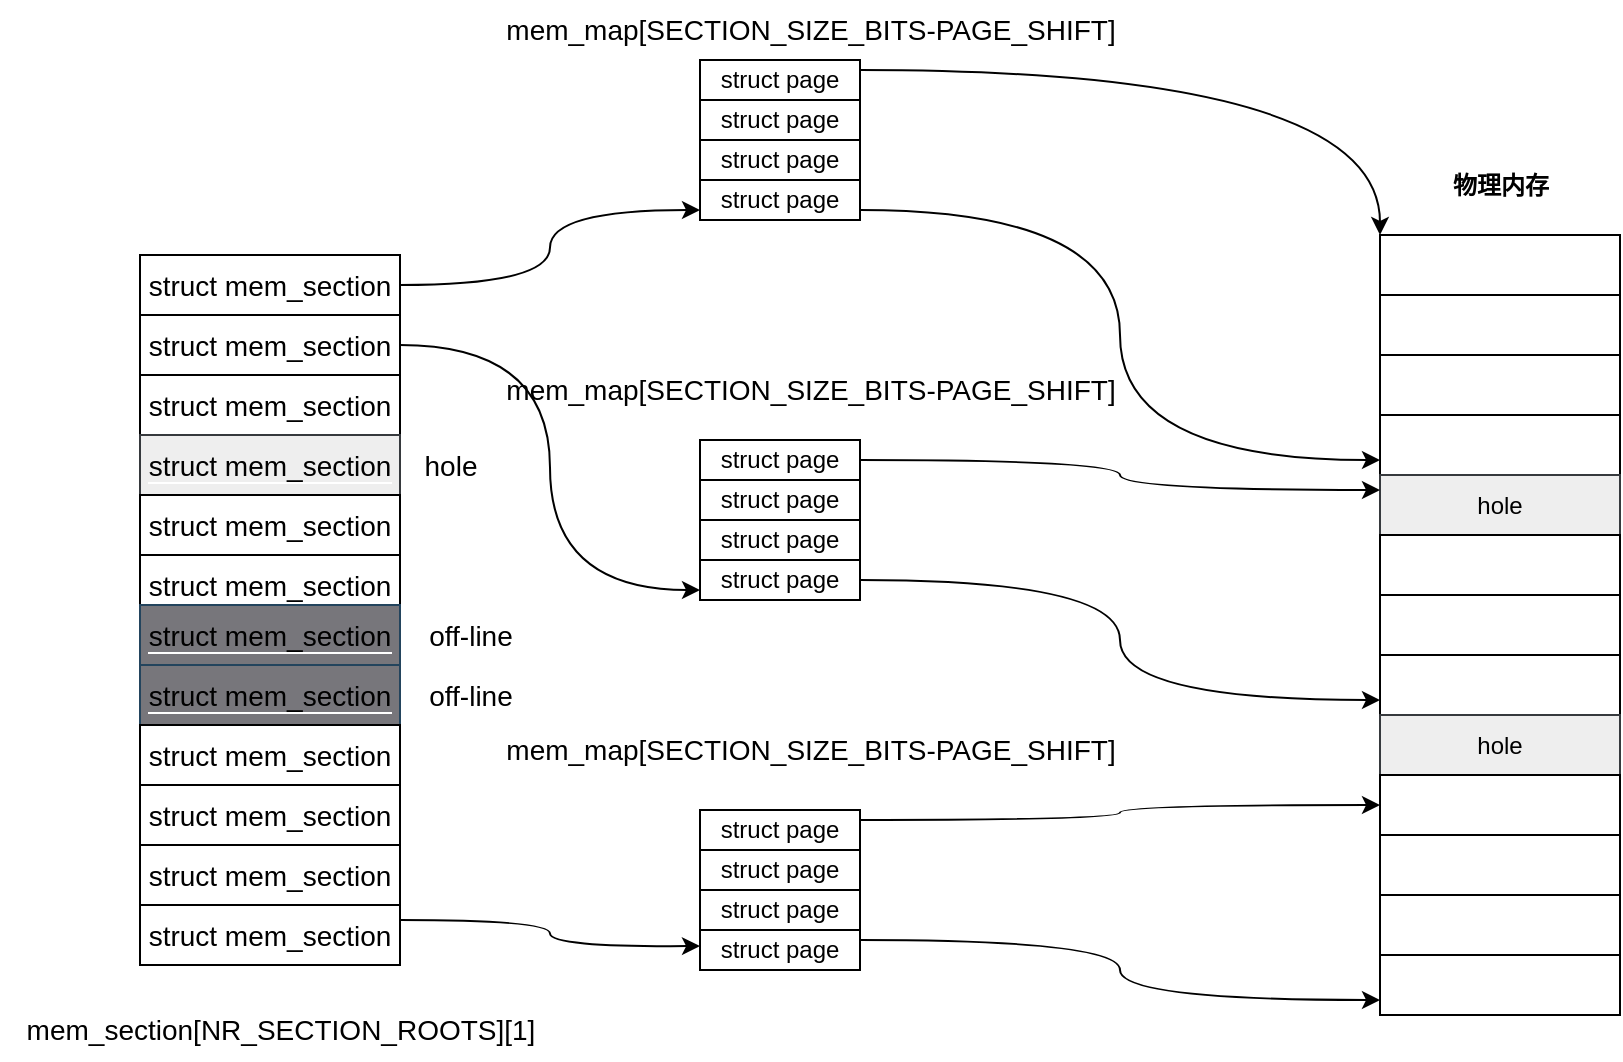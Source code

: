 <mxfile version="21.2.8" type="device">
  <diagram name="Page-1" id="c7558073-3199-34d8-9f00-42111426c3f3">
    <mxGraphModel dx="1946" dy="753" grid="1" gridSize="10" guides="1" tooltips="1" connect="1" arrows="1" fold="1" page="1" pageScale="1" pageWidth="826" pageHeight="1169" background="none" math="0" shadow="0">
      <root>
        <mxCell id="0" />
        <mxCell id="1" parent="0" />
        <mxCell id="8m3beTwyRqIR_tZnSEBx-349" value="" style="rounded=0;whiteSpace=wrap;html=1;labelBackgroundColor=#33FFFF;" parent="1" vertex="1">
          <mxGeometry x="650" y="117.5" width="120" height="30" as="geometry" />
        </mxCell>
        <mxCell id="8m3beTwyRqIR_tZnSEBx-350" value="" style="rounded=0;whiteSpace=wrap;html=1;labelBackgroundColor=#33FFFF;" parent="1" vertex="1">
          <mxGeometry x="650" y="147.5" width="120" height="30" as="geometry" />
        </mxCell>
        <mxCell id="8m3beTwyRqIR_tZnSEBx-351" value="" style="rounded=0;whiteSpace=wrap;html=1;labelBackgroundColor=#33FFFF;" parent="1" vertex="1">
          <mxGeometry x="650" y="177.5" width="120" height="30" as="geometry" />
        </mxCell>
        <mxCell id="8m3beTwyRqIR_tZnSEBx-352" value="" style="rounded=0;whiteSpace=wrap;html=1;labelBackgroundColor=#33FFFF;" parent="1" vertex="1">
          <mxGeometry x="650" y="207.5" width="120" height="30" as="geometry" />
        </mxCell>
        <mxCell id="8m3beTwyRqIR_tZnSEBx-353" value="hole" style="rounded=0;whiteSpace=wrap;html=1;labelBackgroundColor=none;fillColor=#eeeeee;strokeColor=#36393d;" parent="1" vertex="1">
          <mxGeometry x="650" y="237.5" width="120" height="30" as="geometry" />
        </mxCell>
        <mxCell id="8m3beTwyRqIR_tZnSEBx-354" value="" style="rounded=0;whiteSpace=wrap;html=1;labelBackgroundColor=#33FFFF;" parent="1" vertex="1">
          <mxGeometry x="650" y="267.5" width="120" height="30" as="geometry" />
        </mxCell>
        <mxCell id="8m3beTwyRqIR_tZnSEBx-355" value="" style="rounded=0;whiteSpace=wrap;html=1;labelBackgroundColor=#33FFFF;" parent="1" vertex="1">
          <mxGeometry x="650" y="297.5" width="120" height="30" as="geometry" />
        </mxCell>
        <mxCell id="8m3beTwyRqIR_tZnSEBx-356" value="" style="rounded=0;whiteSpace=wrap;html=1;labelBackgroundColor=#33FFFF;" parent="1" vertex="1">
          <mxGeometry x="650" y="327.5" width="120" height="30" as="geometry" />
        </mxCell>
        <mxCell id="8m3beTwyRqIR_tZnSEBx-357" value="hole" style="rounded=0;whiteSpace=wrap;html=1;labelBackgroundColor=#FFFFF;fillColor=#eeeeee;strokeColor=#36393d;" parent="1" vertex="1">
          <mxGeometry x="650" y="357.5" width="120" height="30" as="geometry" />
        </mxCell>
        <mxCell id="8m3beTwyRqIR_tZnSEBx-358" value="" style="rounded=0;whiteSpace=wrap;html=1;labelBackgroundColor=#33FFFF;" parent="1" vertex="1">
          <mxGeometry x="650" y="387.5" width="120" height="30" as="geometry" />
        </mxCell>
        <mxCell id="8m3beTwyRqIR_tZnSEBx-359" value="" style="rounded=0;whiteSpace=wrap;html=1;labelBackgroundColor=#33FFFF;" parent="1" vertex="1">
          <mxGeometry x="650" y="417.5" width="120" height="30" as="geometry" />
        </mxCell>
        <mxCell id="8m3beTwyRqIR_tZnSEBx-360" value="" style="rounded=0;whiteSpace=wrap;html=1;labelBackgroundColor=#33FFFF;" parent="1" vertex="1">
          <mxGeometry x="650" y="447.5" width="120" height="30" as="geometry" />
        </mxCell>
        <mxCell id="8m3beTwyRqIR_tZnSEBx-361" value="&lt;b&gt;物理内存&lt;/b&gt;" style="text;html=1;align=center;verticalAlign=middle;resizable=0;points=[];autosize=1;strokeColor=none;fillColor=none;" parent="1" vertex="1">
          <mxGeometry x="675" y="77.5" width="70" height="30" as="geometry" />
        </mxCell>
        <mxCell id="8m3beTwyRqIR_tZnSEBx-362" value="" style="rounded=0;whiteSpace=wrap;html=1;labelBackgroundColor=#33FFFF;" parent="1" vertex="1">
          <mxGeometry x="650" y="477.5" width="120" height="30" as="geometry" />
        </mxCell>
        <mxCell id="8m3beTwyRqIR_tZnSEBx-363" style="edgeStyle=orthogonalEdgeStyle;curved=1;orthogonalLoop=1;jettySize=auto;html=1;exitX=1;exitY=0.25;exitDx=0;exitDy=0;entryX=0;entryY=0;entryDx=0;entryDy=0;fontSize=14;" parent="1" source="8m3beTwyRqIR_tZnSEBx-364" target="8m3beTwyRqIR_tZnSEBx-349" edge="1">
          <mxGeometry relative="1" as="geometry" />
        </mxCell>
        <mxCell id="8m3beTwyRqIR_tZnSEBx-364" value="&lt;span style=&quot;&quot;&gt;struct page&lt;/span&gt;" style="rounded=0;whiteSpace=wrap;html=1;labelBackgroundColor=#FFFFFF;" parent="1" vertex="1">
          <mxGeometry x="310" y="30" width="80" height="20" as="geometry" />
        </mxCell>
        <mxCell id="8m3beTwyRqIR_tZnSEBx-365" value="&lt;span style=&quot;&quot;&gt;struct page&lt;/span&gt;" style="rounded=0;whiteSpace=wrap;html=1;labelBackgroundColor=none;" parent="1" vertex="1">
          <mxGeometry x="310" y="50" width="80" height="20" as="geometry" />
        </mxCell>
        <mxCell id="8m3beTwyRqIR_tZnSEBx-366" value="&lt;span style=&quot;&quot;&gt;struct page&lt;/span&gt;" style="rounded=0;whiteSpace=wrap;html=1;labelBackgroundColor=#FFFFFF;" parent="1" vertex="1">
          <mxGeometry x="310" y="70" width="80" height="20" as="geometry" />
        </mxCell>
        <mxCell id="8m3beTwyRqIR_tZnSEBx-367" style="edgeStyle=orthogonalEdgeStyle;curved=1;orthogonalLoop=1;jettySize=auto;html=1;exitX=1;exitY=0.75;exitDx=0;exitDy=0;entryX=0;entryY=0.75;entryDx=0;entryDy=0;fontSize=14;" parent="1" source="8m3beTwyRqIR_tZnSEBx-368" target="8m3beTwyRqIR_tZnSEBx-352" edge="1">
          <mxGeometry relative="1" as="geometry" />
        </mxCell>
        <mxCell id="8m3beTwyRqIR_tZnSEBx-368" value="&lt;span style=&quot;&quot;&gt;struct page&lt;/span&gt;" style="rounded=0;whiteSpace=wrap;html=1;labelBackgroundColor=#FFFFFF;" parent="1" vertex="1">
          <mxGeometry x="310" y="90" width="80" height="20" as="geometry" />
        </mxCell>
        <mxCell id="8m3beTwyRqIR_tZnSEBx-369" style="edgeStyle=orthogonalEdgeStyle;curved=1;orthogonalLoop=1;jettySize=auto;html=1;entryX=0;entryY=0.25;entryDx=0;entryDy=0;fontSize=14;" parent="1" source="8m3beTwyRqIR_tZnSEBx-370" target="8m3beTwyRqIR_tZnSEBx-353" edge="1">
          <mxGeometry relative="1" as="geometry" />
        </mxCell>
        <mxCell id="8m3beTwyRqIR_tZnSEBx-370" value="&lt;span style=&quot;&quot;&gt;struct page&lt;/span&gt;" style="rounded=0;whiteSpace=wrap;html=1;labelBackgroundColor=#FFFFFF;" parent="1" vertex="1">
          <mxGeometry x="310" y="220" width="80" height="20" as="geometry" />
        </mxCell>
        <mxCell id="8m3beTwyRqIR_tZnSEBx-371" value="&lt;span style=&quot;&quot;&gt;struct page&lt;/span&gt;" style="rounded=0;whiteSpace=wrap;html=1;labelBackgroundColor=none;" parent="1" vertex="1">
          <mxGeometry x="310" y="240" width="80" height="20" as="geometry" />
        </mxCell>
        <mxCell id="8m3beTwyRqIR_tZnSEBx-372" value="&lt;span style=&quot;&quot;&gt;struct page&lt;/span&gt;" style="rounded=0;whiteSpace=wrap;html=1;labelBackgroundColor=none;" parent="1" vertex="1">
          <mxGeometry x="310" y="260" width="80" height="20" as="geometry" />
        </mxCell>
        <mxCell id="8m3beTwyRqIR_tZnSEBx-373" style="edgeStyle=orthogonalEdgeStyle;curved=1;orthogonalLoop=1;jettySize=auto;html=1;exitX=1;exitY=0.5;exitDx=0;exitDy=0;entryX=0;entryY=0.75;entryDx=0;entryDy=0;fontSize=14;" parent="1" source="8m3beTwyRqIR_tZnSEBx-374" target="8m3beTwyRqIR_tZnSEBx-356" edge="1">
          <mxGeometry relative="1" as="geometry" />
        </mxCell>
        <mxCell id="8m3beTwyRqIR_tZnSEBx-374" value="&lt;span style=&quot;&quot;&gt;struct page&lt;/span&gt;" style="rounded=0;whiteSpace=wrap;html=1;labelBackgroundColor=#FFFFFF;" parent="1" vertex="1">
          <mxGeometry x="310" y="280" width="80" height="20" as="geometry" />
        </mxCell>
        <mxCell id="8m3beTwyRqIR_tZnSEBx-375" style="edgeStyle=orthogonalEdgeStyle;curved=1;orthogonalLoop=1;jettySize=auto;html=1;entryX=0;entryY=0.75;entryDx=0;entryDy=0;fontSize=14;" parent="1" source="8m3beTwyRqIR_tZnSEBx-376" target="8m3beTwyRqIR_tZnSEBx-368" edge="1">
          <mxGeometry relative="1" as="geometry" />
        </mxCell>
        <mxCell id="8m3beTwyRqIR_tZnSEBx-376" value="struct mem_section" style="rounded=0;whiteSpace=wrap;html=1;labelBackgroundColor=#FFFFFF;labelBorderColor=none;fontSize=14;" parent="1" vertex="1">
          <mxGeometry x="30" y="127.5" width="130" height="30" as="geometry" />
        </mxCell>
        <mxCell id="8m3beTwyRqIR_tZnSEBx-377" style="edgeStyle=orthogonalEdgeStyle;curved=1;orthogonalLoop=1;jettySize=auto;html=1;exitX=1;exitY=0.5;exitDx=0;exitDy=0;entryX=0;entryY=0.75;entryDx=0;entryDy=0;fontSize=14;" parent="1" source="8m3beTwyRqIR_tZnSEBx-378" target="8m3beTwyRqIR_tZnSEBx-374" edge="1">
          <mxGeometry relative="1" as="geometry" />
        </mxCell>
        <mxCell id="8m3beTwyRqIR_tZnSEBx-378" value="struct mem_section" style="rounded=0;whiteSpace=wrap;html=1;labelBackgroundColor=#FFFFFF;labelBorderColor=none;fontSize=14;" parent="1" vertex="1">
          <mxGeometry x="30" y="157.5" width="130" height="30" as="geometry" />
        </mxCell>
        <mxCell id="8m3beTwyRqIR_tZnSEBx-379" value="struct mem_section" style="rounded=0;whiteSpace=wrap;html=1;labelBackgroundColor=#FFFFFF;labelBorderColor=none;fontSize=14;" parent="1" vertex="1">
          <mxGeometry x="30" y="187.5" width="130" height="30" as="geometry" />
        </mxCell>
        <mxCell id="8m3beTwyRqIR_tZnSEBx-380" value="&lt;span style=&quot;background-color: rgb(238, 238, 238);&quot;&gt;struct mem_section&lt;/span&gt;" style="rounded=0;whiteSpace=wrap;html=1;labelBackgroundColor=#FFFFFF;labelBorderColor=none;fontSize=14;fillColor=#eeeeee;strokeColor=#36393d;" parent="1" vertex="1">
          <mxGeometry x="30" y="217.5" width="130" height="30" as="geometry" />
        </mxCell>
        <mxCell id="8m3beTwyRqIR_tZnSEBx-381" value="struct mem_section" style="rounded=0;whiteSpace=wrap;html=1;labelBackgroundColor=#FFFFFF;labelBorderColor=none;fontSize=14;" parent="1" vertex="1">
          <mxGeometry x="30" y="247.5" width="130" height="30" as="geometry" />
        </mxCell>
        <mxCell id="8m3beTwyRqIR_tZnSEBx-382" value="struct mem_section" style="rounded=0;whiteSpace=wrap;html=1;labelBackgroundColor=#FFFFFF;labelBorderColor=none;fontSize=14;" parent="1" vertex="1">
          <mxGeometry x="30" y="277.5" width="130" height="30" as="geometry" />
        </mxCell>
        <mxCell id="8m3beTwyRqIR_tZnSEBx-383" value="&lt;span style=&quot;background-color: rgb(119, 118, 123);&quot;&gt;struct mem_section&lt;/span&gt;" style="rounded=0;whiteSpace=wrap;html=1;labelBackgroundColor=#FFFFFF;labelBorderColor=none;fontSize=14;fillColor=#77767b;strokeColor=#23445d;" parent="1" vertex="1">
          <mxGeometry x="30" y="302.5" width="130" height="30" as="geometry" />
        </mxCell>
        <mxCell id="8m3beTwyRqIR_tZnSEBx-384" value="&lt;span style=&quot;background-color: rgb(119, 118, 123);&quot;&gt;struct mem_section&lt;/span&gt;" style="rounded=0;whiteSpace=wrap;html=1;labelBackgroundColor=#FFFFFF;labelBorderColor=none;fontSize=14;fillColor=#77767b;strokeColor=#23445d;" parent="1" vertex="1">
          <mxGeometry x="30" y="332.5" width="130" height="30" as="geometry" />
        </mxCell>
        <mxCell id="8m3beTwyRqIR_tZnSEBx-385" value="struct mem_section" style="rounded=0;whiteSpace=wrap;html=1;labelBackgroundColor=#FFFFFF;labelBorderColor=none;fontSize=14;" parent="1" vertex="1">
          <mxGeometry x="30" y="362.5" width="130" height="30" as="geometry" />
        </mxCell>
        <mxCell id="8m3beTwyRqIR_tZnSEBx-386" value="struct mem_section" style="rounded=0;whiteSpace=wrap;html=1;labelBackgroundColor=#FFFFFF;labelBorderColor=none;fontSize=14;" parent="1" vertex="1">
          <mxGeometry x="30" y="392.5" width="130" height="30" as="geometry" />
        </mxCell>
        <mxCell id="8m3beTwyRqIR_tZnSEBx-387" value="struct mem_section" style="rounded=0;whiteSpace=wrap;html=1;labelBackgroundColor=#FFFFFF;labelBorderColor=none;fontSize=14;" parent="1" vertex="1">
          <mxGeometry x="30" y="422.5" width="130" height="30" as="geometry" />
        </mxCell>
        <mxCell id="8m3beTwyRqIR_tZnSEBx-388" style="edgeStyle=orthogonalEdgeStyle;curved=1;orthogonalLoop=1;jettySize=auto;html=1;exitX=1;exitY=0.25;exitDx=0;exitDy=0;fontSize=14;" parent="1" source="8m3beTwyRqIR_tZnSEBx-389" edge="1">
          <mxGeometry relative="1" as="geometry">
            <mxPoint x="310" y="473" as="targetPoint" />
          </mxGeometry>
        </mxCell>
        <mxCell id="8m3beTwyRqIR_tZnSEBx-389" value="struct mem_section" style="rounded=0;whiteSpace=wrap;html=1;labelBackgroundColor=#FFFFFF;labelBorderColor=none;fontSize=14;" parent="1" vertex="1">
          <mxGeometry x="30" y="452.5" width="130" height="30" as="geometry" />
        </mxCell>
        <mxCell id="8m3beTwyRqIR_tZnSEBx-390" value="mem_section[NR_SECTION_ROOTS][1]" style="text;html=1;align=center;verticalAlign=middle;resizable=0;points=[];autosize=1;strokeColor=none;fillColor=none;fontSize=14;" parent="1" vertex="1">
          <mxGeometry x="-40" y="500" width="280" height="30" as="geometry" />
        </mxCell>
        <mxCell id="8m3beTwyRqIR_tZnSEBx-391" style="edgeStyle=orthogonalEdgeStyle;curved=1;orthogonalLoop=1;jettySize=auto;html=1;exitX=1;exitY=0.25;exitDx=0;exitDy=0;entryX=0;entryY=0.5;entryDx=0;entryDy=0;fontSize=14;" parent="1" source="8m3beTwyRqIR_tZnSEBx-392" target="8m3beTwyRqIR_tZnSEBx-358" edge="1">
          <mxGeometry relative="1" as="geometry" />
        </mxCell>
        <mxCell id="8m3beTwyRqIR_tZnSEBx-392" value="&lt;span style=&quot;&quot;&gt;struct page&lt;/span&gt;" style="rounded=0;whiteSpace=wrap;html=1;labelBackgroundColor=none;" parent="1" vertex="1">
          <mxGeometry x="310" y="405" width="80" height="20" as="geometry" />
        </mxCell>
        <mxCell id="8m3beTwyRqIR_tZnSEBx-393" value="&lt;span style=&quot;&quot;&gt;struct page&lt;/span&gt;" style="rounded=0;whiteSpace=wrap;html=1;labelBackgroundColor=none;" parent="1" vertex="1">
          <mxGeometry x="310" y="425" width="80" height="20" as="geometry" />
        </mxCell>
        <mxCell id="8m3beTwyRqIR_tZnSEBx-394" value="&lt;span style=&quot;&quot;&gt;struct page&lt;/span&gt;" style="rounded=0;whiteSpace=wrap;html=1;labelBackgroundColor=none;" parent="1" vertex="1">
          <mxGeometry x="310" y="445" width="80" height="20" as="geometry" />
        </mxCell>
        <mxCell id="8m3beTwyRqIR_tZnSEBx-395" style="edgeStyle=orthogonalEdgeStyle;curved=1;orthogonalLoop=1;jettySize=auto;html=1;exitX=1;exitY=0.25;exitDx=0;exitDy=0;entryX=0;entryY=0.75;entryDx=0;entryDy=0;fontSize=14;" parent="1" source="8m3beTwyRqIR_tZnSEBx-396" target="8m3beTwyRqIR_tZnSEBx-362" edge="1">
          <mxGeometry relative="1" as="geometry" />
        </mxCell>
        <mxCell id="8m3beTwyRqIR_tZnSEBx-396" value="&lt;span style=&quot;&quot;&gt;struct page&lt;/span&gt;" style="rounded=0;whiteSpace=wrap;html=1;labelBackgroundColor=none;" parent="1" vertex="1">
          <mxGeometry x="310" y="465" width="80" height="20" as="geometry" />
        </mxCell>
        <mxCell id="8m3beTwyRqIR_tZnSEBx-399" value="mem_map[SECTION_SIZE_BITS-PAGE_SHIFT]" style="text;html=1;align=center;verticalAlign=middle;resizable=0;points=[];autosize=1;strokeColor=none;fillColor=none;fontSize=14;" parent="1" vertex="1">
          <mxGeometry x="200" width="330" height="30" as="geometry" />
        </mxCell>
        <mxCell id="8m3beTwyRqIR_tZnSEBx-400" value="off-line" style="text;html=1;align=center;verticalAlign=middle;resizable=0;points=[];autosize=1;strokeColor=none;fillColor=none;fontSize=14;" parent="1" vertex="1">
          <mxGeometry x="160" y="302.5" width="70" height="30" as="geometry" />
        </mxCell>
        <mxCell id="8m3beTwyRqIR_tZnSEBx-401" value="off-line" style="text;html=1;align=center;verticalAlign=middle;resizable=0;points=[];autosize=1;strokeColor=none;fillColor=none;fontSize=14;" parent="1" vertex="1">
          <mxGeometry x="160" y="332.5" width="70" height="30" as="geometry" />
        </mxCell>
        <mxCell id="8m3beTwyRqIR_tZnSEBx-402" value="hole" style="text;html=1;align=center;verticalAlign=middle;resizable=0;points=[];autosize=1;strokeColor=none;fillColor=none;fontSize=14;" parent="1" vertex="1">
          <mxGeometry x="160" y="217.5" width="50" height="30" as="geometry" />
        </mxCell>
        <mxCell id="8m3beTwyRqIR_tZnSEBx-403" value="mem_map[SECTION_SIZE_BITS-PAGE_SHIFT]" style="text;html=1;align=center;verticalAlign=middle;resizable=0;points=[];autosize=1;strokeColor=none;fillColor=none;fontSize=14;" parent="1" vertex="1">
          <mxGeometry x="200" y="180" width="330" height="30" as="geometry" />
        </mxCell>
        <mxCell id="8m3beTwyRqIR_tZnSEBx-404" value="mem_map[SECTION_SIZE_BITS-PAGE_SHIFT]" style="text;html=1;align=center;verticalAlign=middle;resizable=0;points=[];autosize=1;strokeColor=none;fillColor=none;fontSize=14;" parent="1" vertex="1">
          <mxGeometry x="200" y="360" width="330" height="30" as="geometry" />
        </mxCell>
      </root>
    </mxGraphModel>
  </diagram>
</mxfile>
